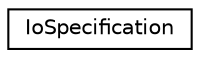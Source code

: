 digraph "Graphical Class Hierarchy"
{
  edge [fontname="Helvetica",fontsize="10",labelfontname="Helvetica",labelfontsize="10"];
  node [fontname="Helvetica",fontsize="10",shape=record];
  rankdir="LR";
  Node0 [label="IoSpecification",height=0.2,width=0.4,color="black", fillcolor="white", style="filled",URL="$structkaldi_1_1nnet3_1_1IoSpecification.html"];
}
